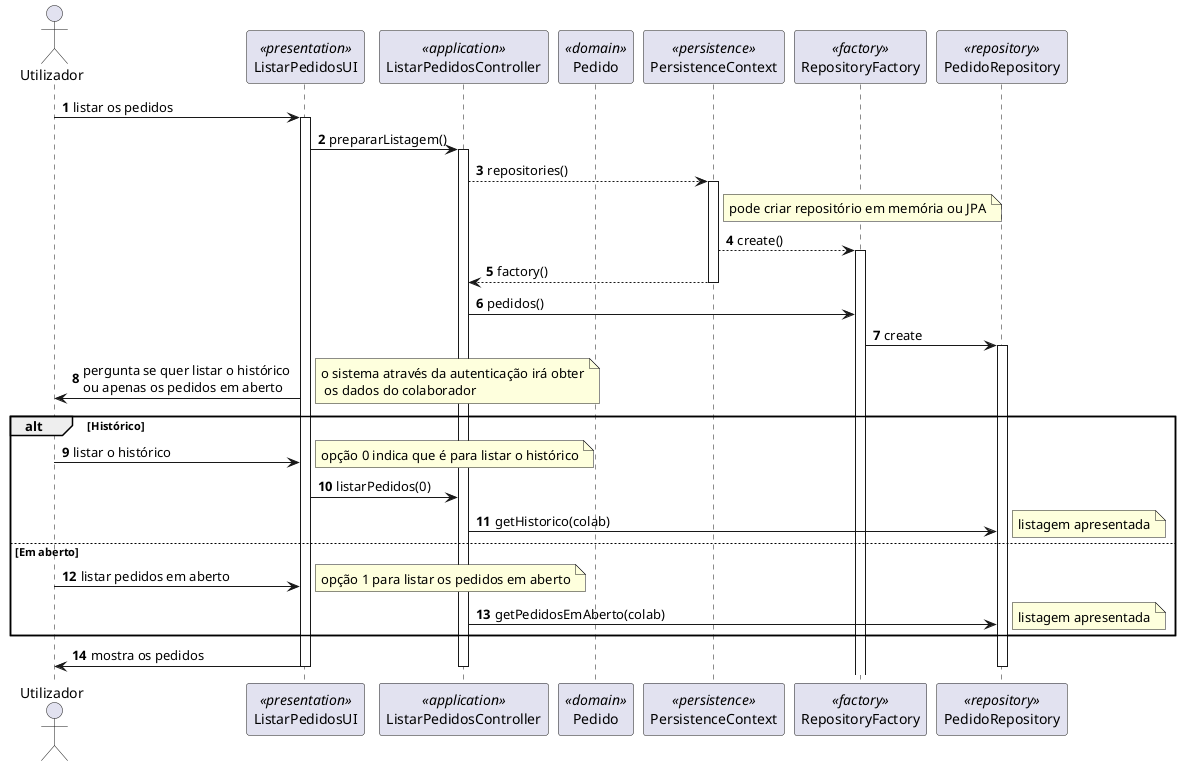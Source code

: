 @startuml
autonumber

'ACTOR'
actor Utilizador as U

'PRESENTATION'
participant ListarPedidosUI as UI<<presentation>>

'APPLICATION'
participant ListarPedidosController as Controller <<application>>

'DOMAIN'
participant Pedido as P <<domain>>

'PERSISTENCE'
participant PersistenceContext as Persistence <<persistence>>
participant RepositoryFactory as Factory <<factory>>

'REPOSITORY'
participant PedidoRepository as PREPO <<repository>>

U->UI:listar os pedidos
activate UI

UI->Controller: prepararListagem()
activate Controller

Controller --> Persistence: repositories()
        activate Persistence
            note right of Persistence: pode criar repositório em memória ou JPA
            Persistence --> Factory: create()
            activate Factory
            Persistence --> Controller: factory()
        deactivate Persistence

Controller->Factory:pedidos()
    Factory->PREPO:create
    activate PREPO

UI->U: pergunta se quer listar o histórico \nou apenas os pedidos em aberto

note right: o sistema através da autenticação irá obter\n os dados do colaborador

alt Histórico
    U->UI: listar o histórico
        note right: opção 0 indica que é para listar o histórico

    UI->Controller:listarPedidos(0)

    Controller->PREPO:getHistorico(colab)
            note right: listagem apresentada

else Em aberto
    U->UI: listar pedidos em aberto
        note right: opção 1 para listar os pedidos em aberto

        Controller->PREPO:getPedidosEmAberto(colab)
        note right: listagem apresentada
end alt

UI->U:mostra os pedidos

 deactivate PREPO
 deactivate Controller
 deactivate UI

@enduml